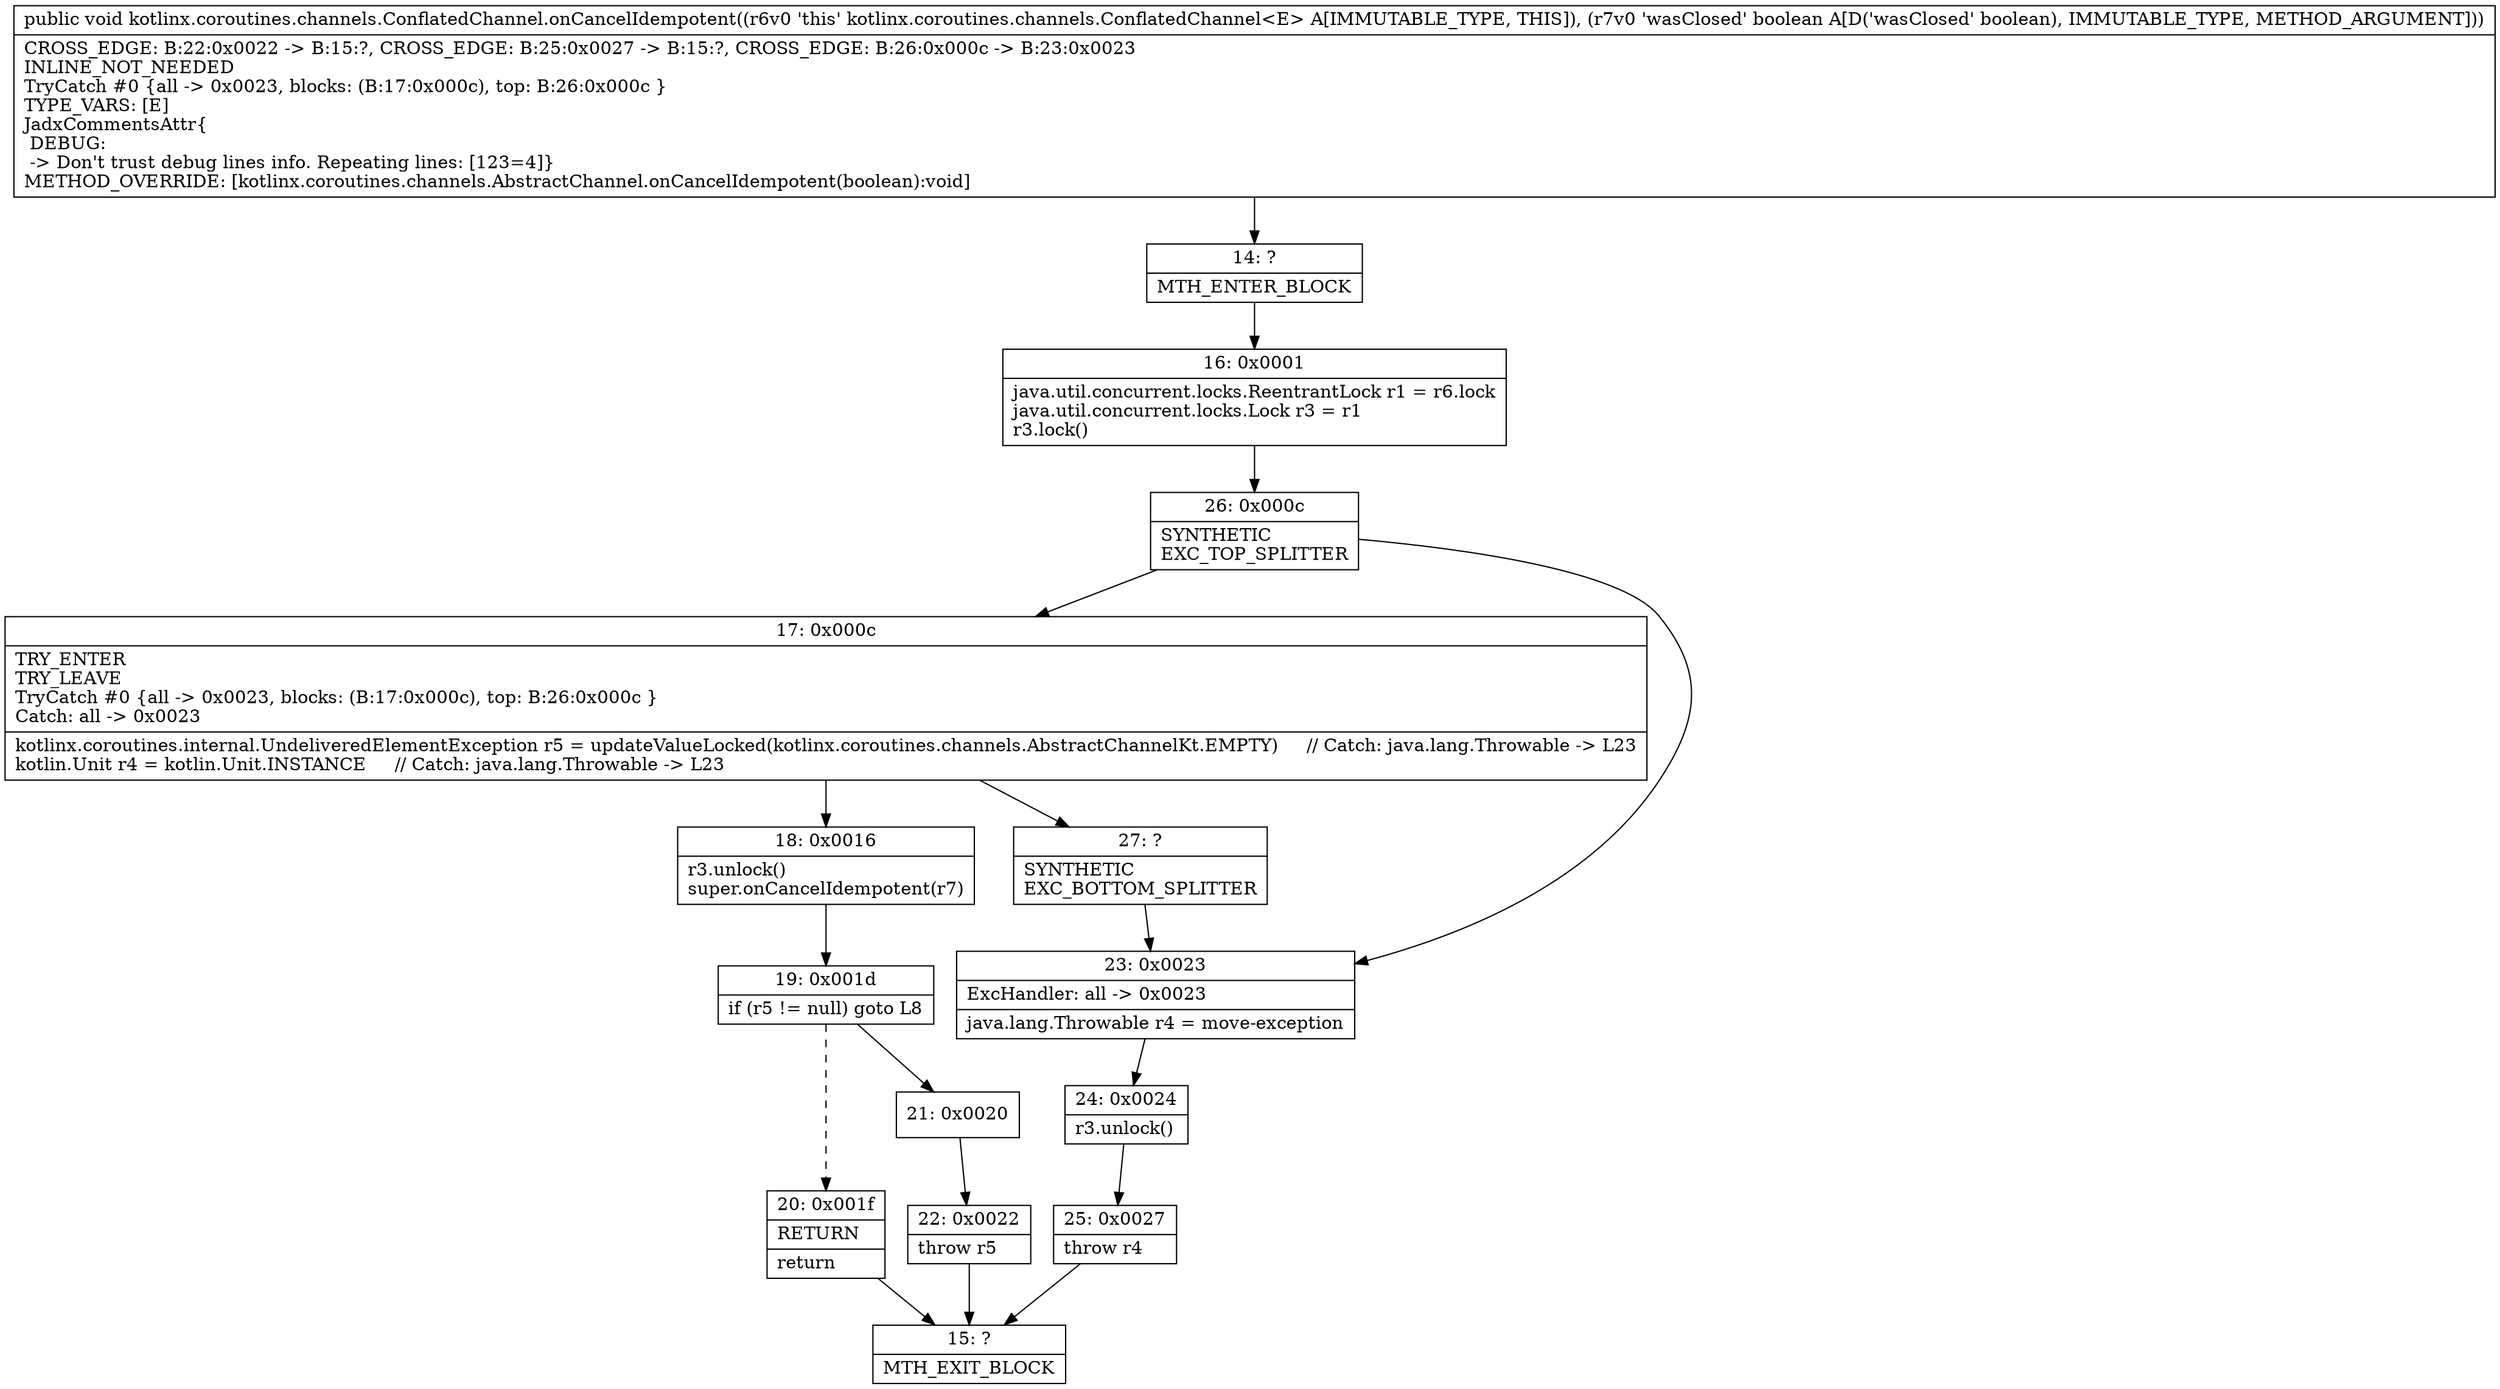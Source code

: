 digraph "CFG forkotlinx.coroutines.channels.ConflatedChannel.onCancelIdempotent(Z)V" {
Node_14 [shape=record,label="{14\:\ ?|MTH_ENTER_BLOCK\l}"];
Node_16 [shape=record,label="{16\:\ 0x0001|java.util.concurrent.locks.ReentrantLock r1 = r6.lock\ljava.util.concurrent.locks.Lock r3 = r1\lr3.lock()\l}"];
Node_26 [shape=record,label="{26\:\ 0x000c|SYNTHETIC\lEXC_TOP_SPLITTER\l}"];
Node_17 [shape=record,label="{17\:\ 0x000c|TRY_ENTER\lTRY_LEAVE\lTryCatch #0 \{all \-\> 0x0023, blocks: (B:17:0x000c), top: B:26:0x000c \}\lCatch: all \-\> 0x0023\l|kotlinx.coroutines.internal.UndeliveredElementException r5 = updateValueLocked(kotlinx.coroutines.channels.AbstractChannelKt.EMPTY)     \/\/ Catch: java.lang.Throwable \-\> L23\lkotlin.Unit r4 = kotlin.Unit.INSTANCE     \/\/ Catch: java.lang.Throwable \-\> L23\l}"];
Node_18 [shape=record,label="{18\:\ 0x0016|r3.unlock()\lsuper.onCancelIdempotent(r7)\l}"];
Node_19 [shape=record,label="{19\:\ 0x001d|if (r5 != null) goto L8\l}"];
Node_20 [shape=record,label="{20\:\ 0x001f|RETURN\l|return\l}"];
Node_15 [shape=record,label="{15\:\ ?|MTH_EXIT_BLOCK\l}"];
Node_21 [shape=record,label="{21\:\ 0x0020}"];
Node_22 [shape=record,label="{22\:\ 0x0022|throw r5\l}"];
Node_27 [shape=record,label="{27\:\ ?|SYNTHETIC\lEXC_BOTTOM_SPLITTER\l}"];
Node_23 [shape=record,label="{23\:\ 0x0023|ExcHandler: all \-\> 0x0023\l|java.lang.Throwable r4 = move\-exception\l}"];
Node_24 [shape=record,label="{24\:\ 0x0024|r3.unlock()\l}"];
Node_25 [shape=record,label="{25\:\ 0x0027|throw r4\l}"];
MethodNode[shape=record,label="{public void kotlinx.coroutines.channels.ConflatedChannel.onCancelIdempotent((r6v0 'this' kotlinx.coroutines.channels.ConflatedChannel\<E\> A[IMMUTABLE_TYPE, THIS]), (r7v0 'wasClosed' boolean A[D('wasClosed' boolean), IMMUTABLE_TYPE, METHOD_ARGUMENT]))  | CROSS_EDGE: B:22:0x0022 \-\> B:15:?, CROSS_EDGE: B:25:0x0027 \-\> B:15:?, CROSS_EDGE: B:26:0x000c \-\> B:23:0x0023\lINLINE_NOT_NEEDED\lTryCatch #0 \{all \-\> 0x0023, blocks: (B:17:0x000c), top: B:26:0x000c \}\lTYPE_VARS: [E]\lJadxCommentsAttr\{\l DEBUG: \l \-\> Don't trust debug lines info. Repeating lines: [123=4]\}\lMETHOD_OVERRIDE: [kotlinx.coroutines.channels.AbstractChannel.onCancelIdempotent(boolean):void]\l}"];
MethodNode -> Node_14;Node_14 -> Node_16;
Node_16 -> Node_26;
Node_26 -> Node_17;
Node_26 -> Node_23;
Node_17 -> Node_18;
Node_17 -> Node_27;
Node_18 -> Node_19;
Node_19 -> Node_20[style=dashed];
Node_19 -> Node_21;
Node_20 -> Node_15;
Node_21 -> Node_22;
Node_22 -> Node_15;
Node_27 -> Node_23;
Node_23 -> Node_24;
Node_24 -> Node_25;
Node_25 -> Node_15;
}

